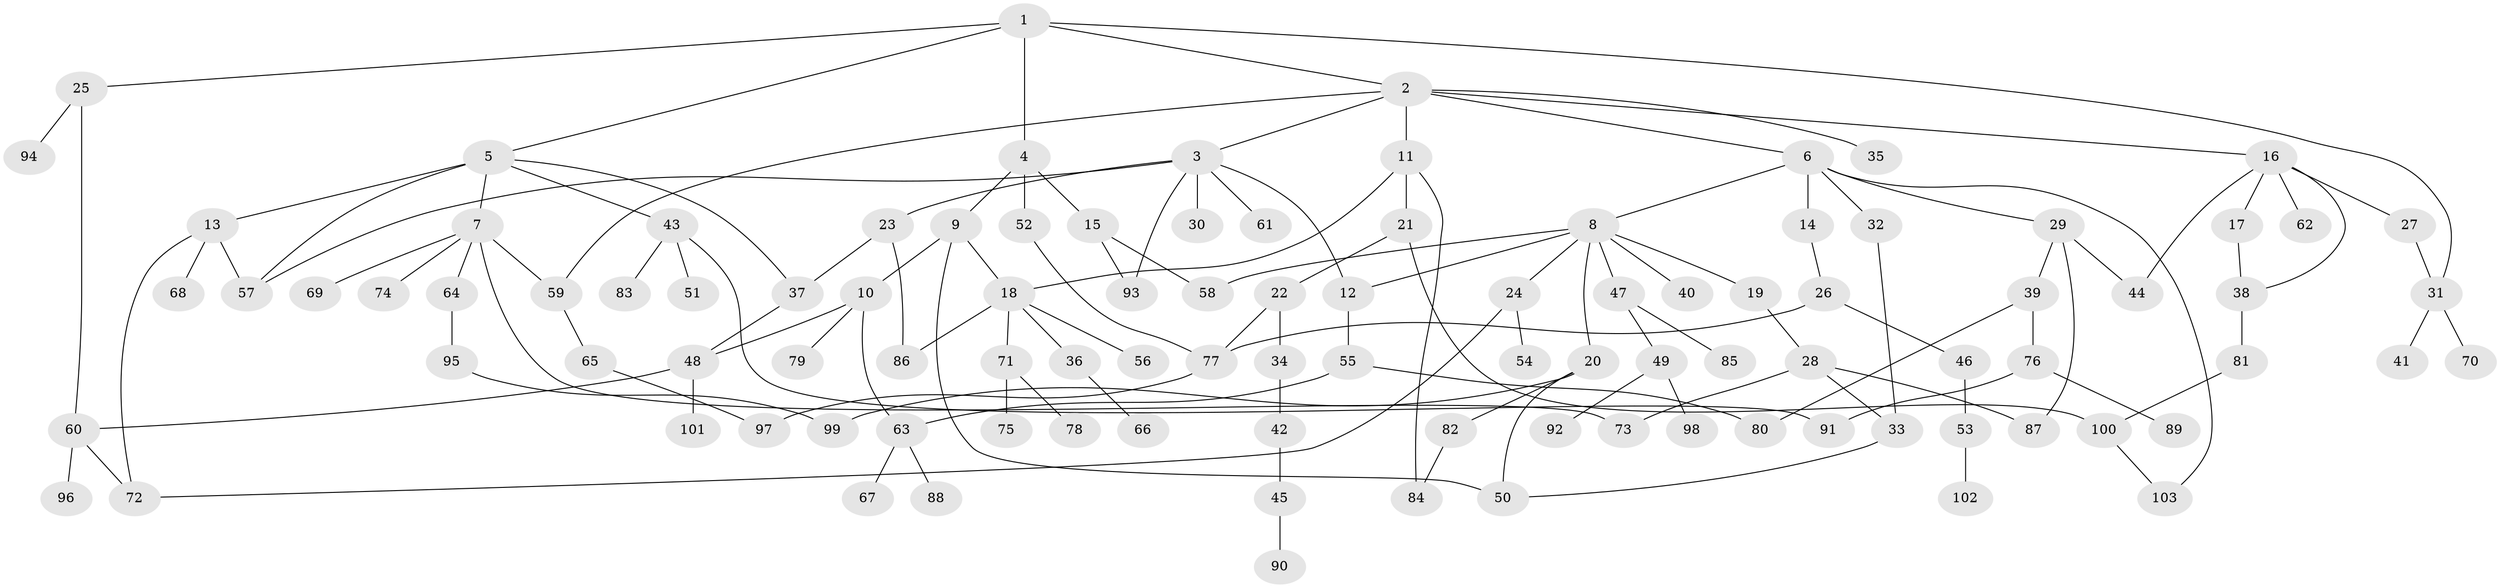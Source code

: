 // coarse degree distribution, {5: 0.03278688524590164, 1: 0.39344262295081966, 9: 0.01639344262295082, 4: 0.13114754098360656, 2: 0.29508196721311475, 11: 0.01639344262295082, 6: 0.01639344262295082, 7: 0.03278688524590164, 3: 0.04918032786885246, 13: 0.01639344262295082}
// Generated by graph-tools (version 1.1) at 2025/45/03/04/25 21:45:40]
// undirected, 103 vertices, 133 edges
graph export_dot {
graph [start="1"]
  node [color=gray90,style=filled];
  1;
  2;
  3;
  4;
  5;
  6;
  7;
  8;
  9;
  10;
  11;
  12;
  13;
  14;
  15;
  16;
  17;
  18;
  19;
  20;
  21;
  22;
  23;
  24;
  25;
  26;
  27;
  28;
  29;
  30;
  31;
  32;
  33;
  34;
  35;
  36;
  37;
  38;
  39;
  40;
  41;
  42;
  43;
  44;
  45;
  46;
  47;
  48;
  49;
  50;
  51;
  52;
  53;
  54;
  55;
  56;
  57;
  58;
  59;
  60;
  61;
  62;
  63;
  64;
  65;
  66;
  67;
  68;
  69;
  70;
  71;
  72;
  73;
  74;
  75;
  76;
  77;
  78;
  79;
  80;
  81;
  82;
  83;
  84;
  85;
  86;
  87;
  88;
  89;
  90;
  91;
  92;
  93;
  94;
  95;
  96;
  97;
  98;
  99;
  100;
  101;
  102;
  103;
  1 -- 2;
  1 -- 4;
  1 -- 5;
  1 -- 25;
  1 -- 31;
  2 -- 3;
  2 -- 6;
  2 -- 11;
  2 -- 16;
  2 -- 35;
  2 -- 59;
  3 -- 12;
  3 -- 23;
  3 -- 30;
  3 -- 57;
  3 -- 61;
  3 -- 93;
  4 -- 9;
  4 -- 15;
  4 -- 52;
  5 -- 7;
  5 -- 13;
  5 -- 37;
  5 -- 43;
  5 -- 57;
  6 -- 8;
  6 -- 14;
  6 -- 29;
  6 -- 32;
  6 -- 103;
  7 -- 64;
  7 -- 69;
  7 -- 73;
  7 -- 74;
  7 -- 59;
  8 -- 19;
  8 -- 20;
  8 -- 24;
  8 -- 40;
  8 -- 47;
  8 -- 12;
  8 -- 58;
  9 -- 10;
  9 -- 18;
  9 -- 50;
  10 -- 79;
  10 -- 63;
  10 -- 48;
  11 -- 18;
  11 -- 21;
  11 -- 84;
  12 -- 55;
  13 -- 68;
  13 -- 57;
  13 -- 72;
  14 -- 26;
  15 -- 58;
  15 -- 93;
  16 -- 17;
  16 -- 27;
  16 -- 38;
  16 -- 44;
  16 -- 62;
  17 -- 38;
  18 -- 36;
  18 -- 56;
  18 -- 71;
  18 -- 86;
  19 -- 28;
  20 -- 50;
  20 -- 82;
  20 -- 99;
  21 -- 22;
  21 -- 100;
  22 -- 34;
  22 -- 77;
  23 -- 86;
  23 -- 37;
  24 -- 54;
  24 -- 72;
  25 -- 60;
  25 -- 94;
  26 -- 46;
  26 -- 77;
  27 -- 31;
  28 -- 33;
  28 -- 87;
  28 -- 73;
  29 -- 39;
  29 -- 87;
  29 -- 44;
  31 -- 41;
  31 -- 70;
  32 -- 33;
  33 -- 50;
  34 -- 42;
  36 -- 66;
  37 -- 48;
  38 -- 81;
  39 -- 76;
  39 -- 80;
  42 -- 45;
  43 -- 51;
  43 -- 83;
  43 -- 91;
  45 -- 90;
  46 -- 53;
  47 -- 49;
  47 -- 85;
  48 -- 101;
  48 -- 60;
  49 -- 92;
  49 -- 98;
  52 -- 77;
  53 -- 102;
  55 -- 63;
  55 -- 80;
  59 -- 65;
  60 -- 96;
  60 -- 72;
  63 -- 67;
  63 -- 88;
  64 -- 95;
  65 -- 97;
  71 -- 75;
  71 -- 78;
  76 -- 89;
  76 -- 91;
  77 -- 97;
  81 -- 100;
  82 -- 84;
  95 -- 99;
  100 -- 103;
}
